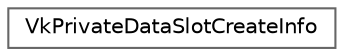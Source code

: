 digraph "类继承关系图"
{
 // LATEX_PDF_SIZE
  bgcolor="transparent";
  edge [fontname=Helvetica,fontsize=10,labelfontname=Helvetica,labelfontsize=10];
  node [fontname=Helvetica,fontsize=10,shape=box,height=0.2,width=0.4];
  rankdir="LR";
  Node0 [id="Node000000",label="VkPrivateDataSlotCreateInfo",height=0.2,width=0.4,color="grey40", fillcolor="white", style="filled",URL="$struct_vk_private_data_slot_create_info.html",tooltip=" "];
}
